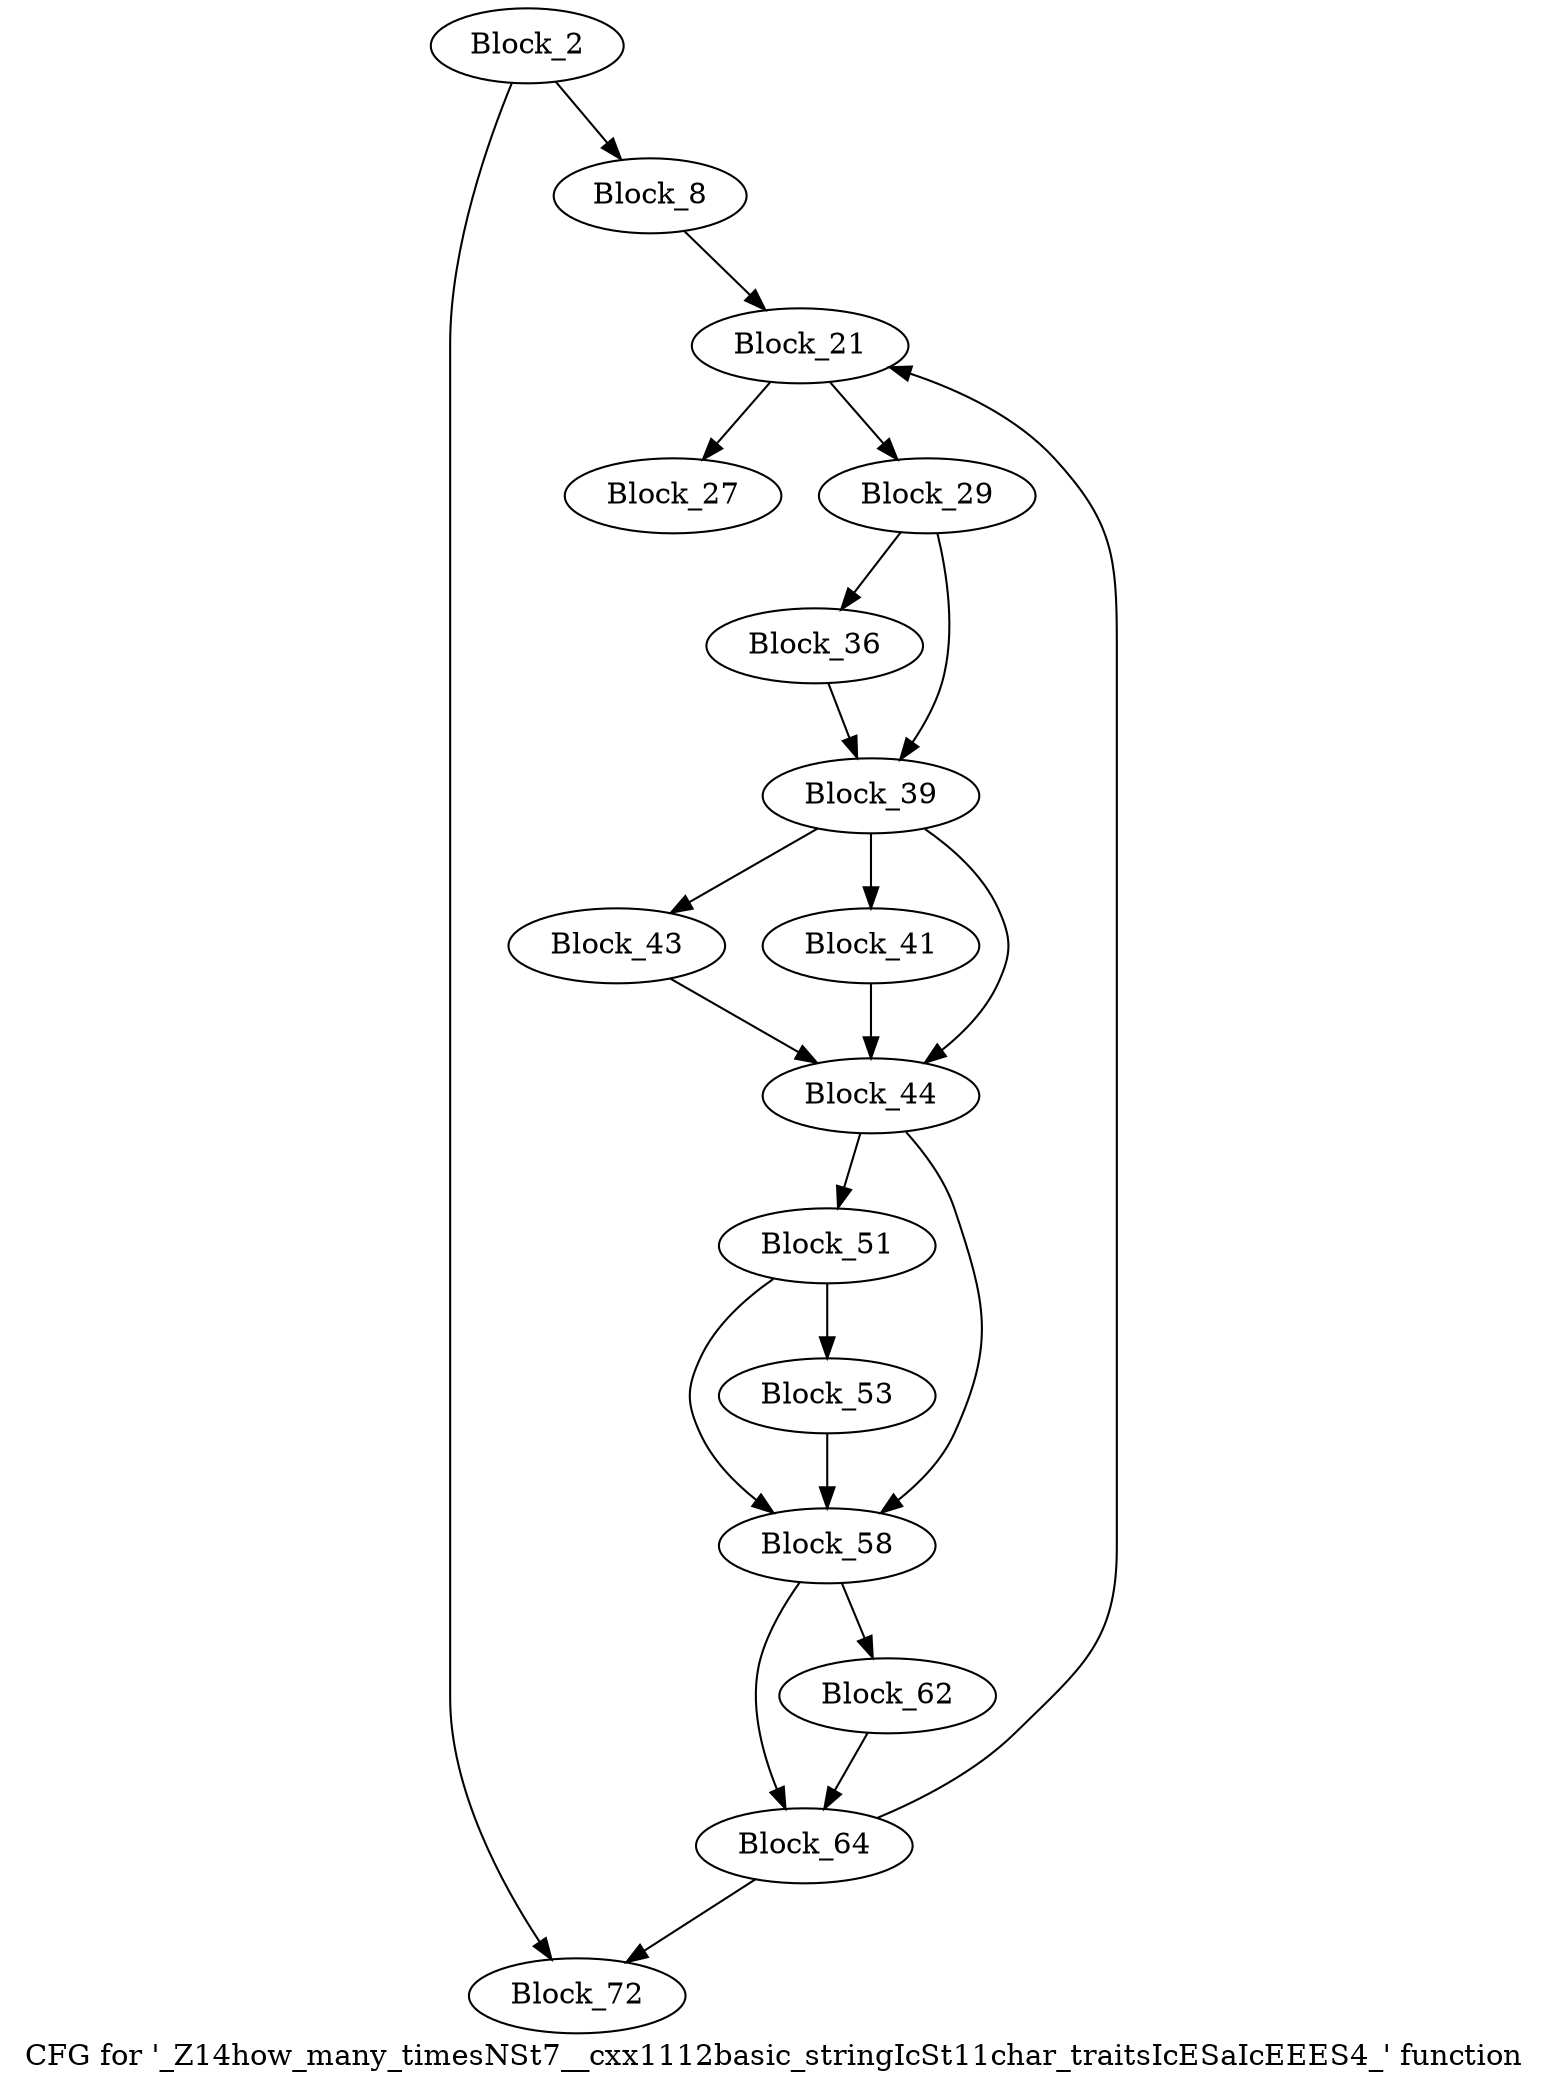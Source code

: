 digraph "CFG for '_Z14how_many_timesNSt7__cxx1112basic_stringIcSt11char_traitsIcESaIcEEES4_' function" {
	label="CFG for '_Z14how_many_timesNSt7__cxx1112basic_stringIcSt11char_traitsIcESaIcEEES4_' function";

	block_2 [label="Block_2"];
	block_2:s0 -> block_72;
	block_2:s1 -> block_8;
	block_8 [label="Block_8"];
	block_8 -> block_21;
	block_21 [label="Block_21"];
	block_21:s0 -> block_27;
	block_21:s1 -> block_29;
	block_27 [label="Block_27"];
	block_29 [label="Block_29"];
	block_29:s0 -> block_36;
	block_29:s1 -> block_39;
	block_36 [label="Block_36"];
	block_36 -> block_39;
	block_39 [label="Block_39"];
	block_39:s0 -> block_43;
	block_39:s1 -> block_41;
	block_39:s2 -> block_44;
	block_41 [label="Block_41"];
	block_41 -> block_44;
	block_43 [label="Block_43"];
	block_43 -> block_44;
	block_44 [label="Block_44"];
	block_44:s0 -> block_51;
	block_44:s1 -> block_58;
	block_51 [label="Block_51"];
	block_51:s0 -> block_58;
	block_51:s1 -> block_53;
	block_53 [label="Block_53"];
	block_53 -> block_58;
	block_58 [label="Block_58"];
	block_58:s0 -> block_64;
	block_58:s1 -> block_62;
	block_62 [label="Block_62"];
	block_62 -> block_64;
	block_64 [label="Block_64"];
	block_64:s0 -> block_72;
	block_64:s1 -> block_21;
	block_72 [label="Block_72"];
}
